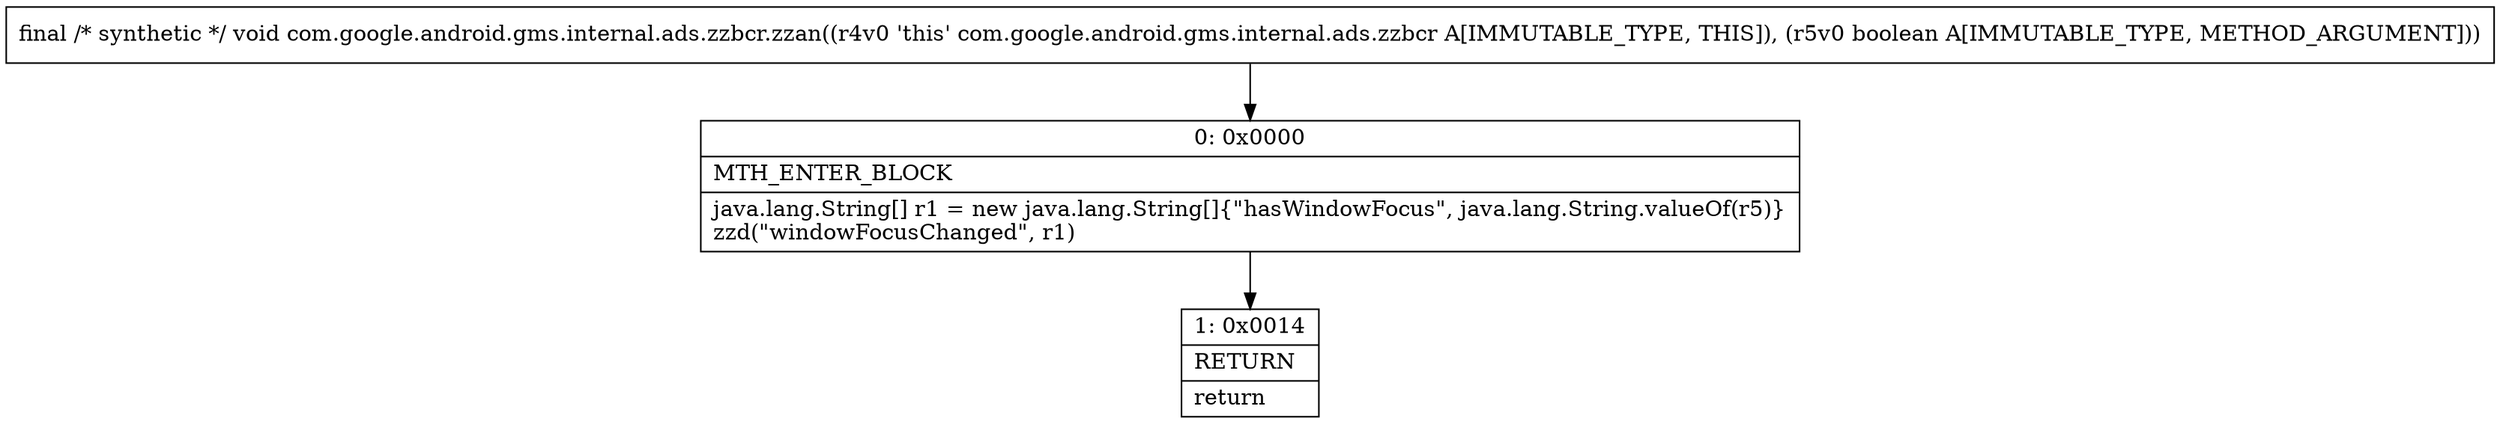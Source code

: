 digraph "CFG forcom.google.android.gms.internal.ads.zzbcr.zzan(Z)V" {
Node_0 [shape=record,label="{0\:\ 0x0000|MTH_ENTER_BLOCK\l|java.lang.String[] r1 = new java.lang.String[]\{\"hasWindowFocus\", java.lang.String.valueOf(r5)\}\lzzd(\"windowFocusChanged\", r1)\l}"];
Node_1 [shape=record,label="{1\:\ 0x0014|RETURN\l|return\l}"];
MethodNode[shape=record,label="{final \/* synthetic *\/ void com.google.android.gms.internal.ads.zzbcr.zzan((r4v0 'this' com.google.android.gms.internal.ads.zzbcr A[IMMUTABLE_TYPE, THIS]), (r5v0 boolean A[IMMUTABLE_TYPE, METHOD_ARGUMENT])) }"];
MethodNode -> Node_0;
Node_0 -> Node_1;
}


